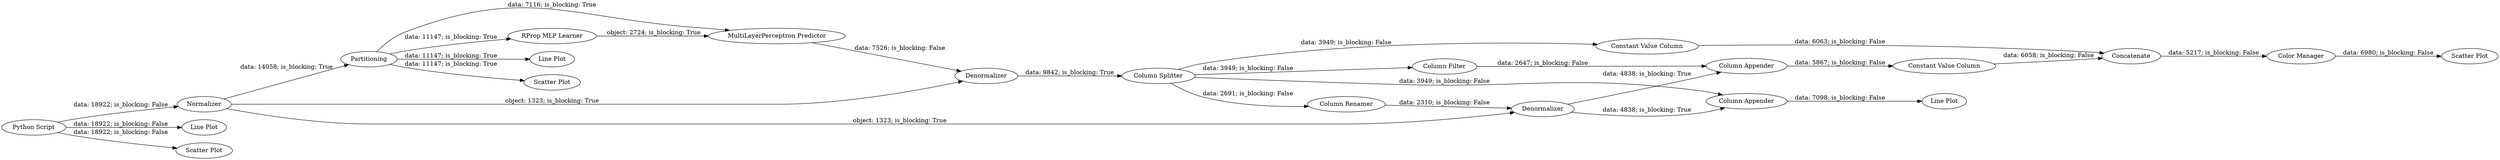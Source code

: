 digraph {
	"5152536457464871275_19" [label=Concatenate]
	"5152536457464871275_16" [label="Column Appender"]
	"5152536457464871275_8" [label="Line Plot"]
	"5152536457464871275_22" [label="Color Manager"]
	"5152536457464871275_9" [label="Scatter Plot"]
	"5152536457464871275_20" [label="Constant Value Column"]
	"5152536457464871275_15" [label=Denormalizer]
	"5152536457464871275_7" [label=Denormalizer]
	"5152536457464871275_3" [label="RProp MLP Learner"]
	"5152536457464871275_5" [label=Normalizer]
	"5152536457464871275_17" [label="Column Filter"]
	"5152536457464871275_4" [label=Partitioning]
	"5152536457464871275_11" [label="Scatter Plot"]
	"5152536457464871275_21" [label="Constant Value Column"]
	"5152536457464871275_2" [label="Line Plot"]
	"5152536457464871275_1" [label="Python Script"]
	"5152536457464871275_10" [label="Scatter Plot"]
	"5152536457464871275_13" [label="Column Splitter"]
	"5152536457464871275_12" [label="Line Plot"]
	"5152536457464871275_6" [label="MultiLayerPerceptron Predictor"]
	"5152536457464871275_14" [label="Column Renamer"]
	"5152536457464871275_18" [label="Column Appender"]
	"5152536457464871275_7" -> "5152536457464871275_13" [label="data: 9842; is_blocking: True"]
	"5152536457464871275_16" -> "5152536457464871275_12" [label="data: 7098; is_blocking: False"]
	"5152536457464871275_5" -> "5152536457464871275_4" [label="data: 14058; is_blocking: True"]
	"5152536457464871275_21" -> "5152536457464871275_19" [label="data: 6063; is_blocking: False"]
	"5152536457464871275_5" -> "5152536457464871275_15" [label="object: 1323; is_blocking: True"]
	"5152536457464871275_4" -> "5152536457464871275_8" [label="data: 11147; is_blocking: True"]
	"5152536457464871275_13" -> "5152536457464871275_14" [label="data: 2691; is_blocking: False"]
	"5152536457464871275_13" -> "5152536457464871275_21" [label="data: 3949; is_blocking: False"]
	"5152536457464871275_4" -> "5152536457464871275_6" [label="data: 7116; is_blocking: True"]
	"5152536457464871275_13" -> "5152536457464871275_17" [label="data: 3949; is_blocking: False"]
	"5152536457464871275_15" -> "5152536457464871275_16" [label="data: 4838; is_blocking: True"]
	"5152536457464871275_18" -> "5152536457464871275_20" [label="data: 5867; is_blocking: False"]
	"5152536457464871275_4" -> "5152536457464871275_3" [label="data: 11147; is_blocking: True"]
	"5152536457464871275_13" -> "5152536457464871275_16" [label="data: 3949; is_blocking: False"]
	"5152536457464871275_1" -> "5152536457464871275_10" [label="data: 18922; is_blocking: False"]
	"5152536457464871275_1" -> "5152536457464871275_5" [label="data: 18922; is_blocking: False"]
	"5152536457464871275_6" -> "5152536457464871275_7" [label="data: 7526; is_blocking: False"]
	"5152536457464871275_22" -> "5152536457464871275_11" [label="data: 6980; is_blocking: False"]
	"5152536457464871275_17" -> "5152536457464871275_18" [label="data: 2647; is_blocking: False"]
	"5152536457464871275_3" -> "5152536457464871275_6" [label="object: 2724; is_blocking: True"]
	"5152536457464871275_14" -> "5152536457464871275_15" [label="data: 2310; is_blocking: False"]
	"5152536457464871275_5" -> "5152536457464871275_7" [label="object: 1323; is_blocking: True"]
	"5152536457464871275_20" -> "5152536457464871275_19" [label="data: 6058; is_blocking: False"]
	"5152536457464871275_4" -> "5152536457464871275_9" [label="data: 11147; is_blocking: True"]
	"5152536457464871275_15" -> "5152536457464871275_18" [label="data: 4838; is_blocking: True"]
	"5152536457464871275_1" -> "5152536457464871275_2" [label="data: 18922; is_blocking: False"]
	"5152536457464871275_19" -> "5152536457464871275_22" [label="data: 5217; is_blocking: False"]
	rankdir=LR
}
